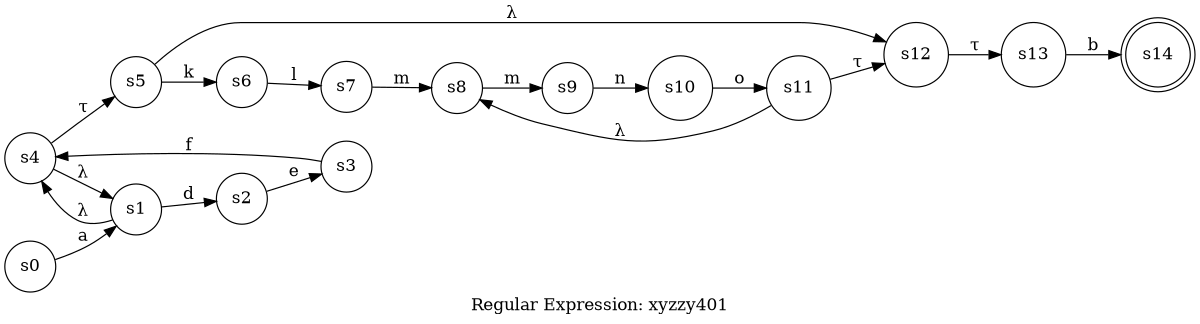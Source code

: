 digraph finite_state_machine {
	label="Regular Expression: xyzzy401";
	rankdir=LR;
	size="8,5"
	node [shape = doublecircle]; s14;
	node [shape = circle];
	s0 -> s1 [ label = "a" ];
	s1 -> s2 [ label = "d" ];
	s1 -> s4 [ label = "λ" ];
	s2 -> s3 [ label = "e" ];
	s3 -> s4 [ label = "f" ];
	s4 -> s1 [ label = "λ" ];
	s4 -> s5 [ label = "τ" ];
	s5 -> s6 [ label = "k" ];
	s5 -> s12 [ label = "λ" ];
	s6 -> s7 [ label = "l" ];
	s7 -> s8 [ label = "m" ];
	s8 -> s9 [ label = "m" ];
	s9 -> s10 [ label = "n" ];
	s10 -> s11 [ label = "o" ];
	s11 -> s8 [ label = "λ" ];
	s11 -> s12 [ label = "τ" ];
	s12 -> s13 [ label = "τ" ];
	s13 -> s14 [ label = "b" ];
}
